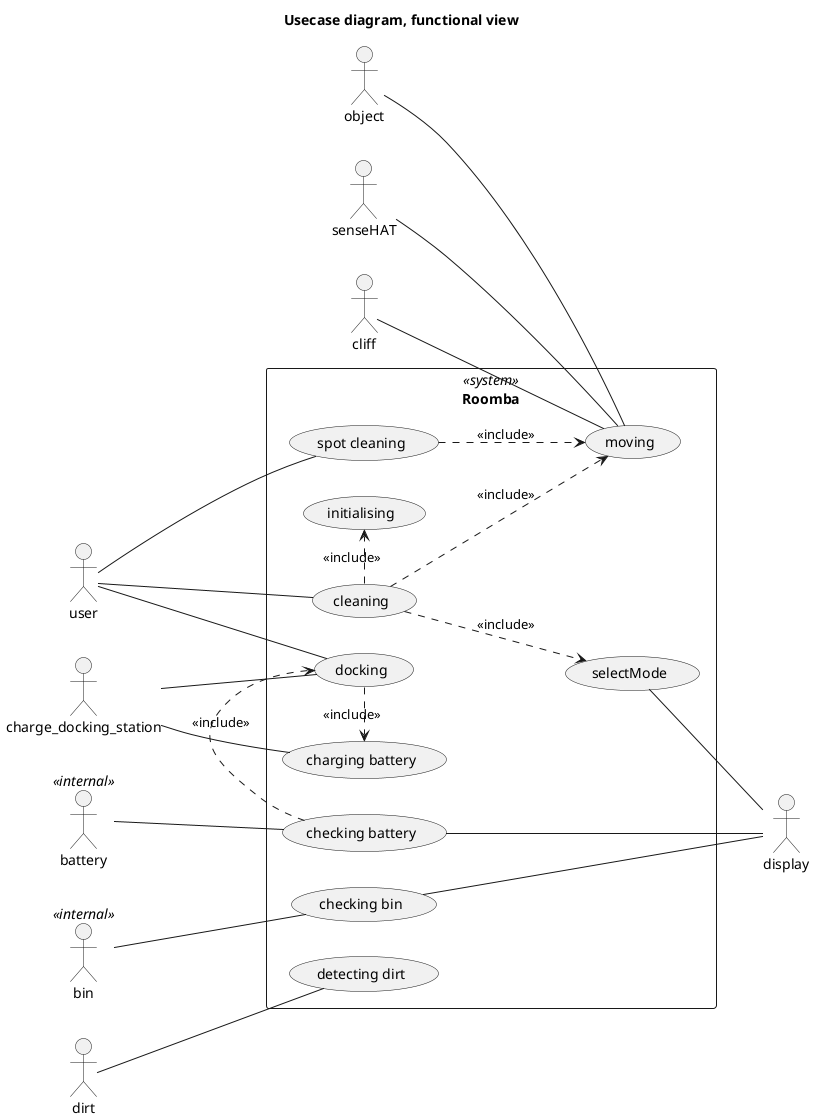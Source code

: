 @startuml

title Usecase diagram, functional view

left to right direction
skinparam packageStyle rectangle

actor user
actor object
actor cliff
actor battery <<internal>>
actor bin <<internal>> 
actor display 
actor dirt
actor charge_docking_station
actor senseHAT

rectangle Roomba <<system>> {
  user -- (cleaning)
  user -- (spot cleaning)
  user -- (docking)
  senseHAT -- (moving)
  
  bin -- (checking bin)
  dirt -- (detecting dirt)
  (checking bin) -right- display
  (checking battery) -- display
  (selectMode) -- display
  
  object -- (moving)
  cliff -- (moving)
  charge_docking_station -- (charging battery)
  charge_docking_station -- (docking)
  battery -- (checking battery)
  (cleaning) .> (initialising) : <<include>>
  
  (checking battery) .> (docking): <<include>>
  (cleaning) ..> (moving) : <<include>>
  (cleaning) ..> (selectMode) : <<include>>
  (spot cleaning) ..> (moving) : <<include>>
  (docking) .> (charging battery) : <<include>>
}

@enduml